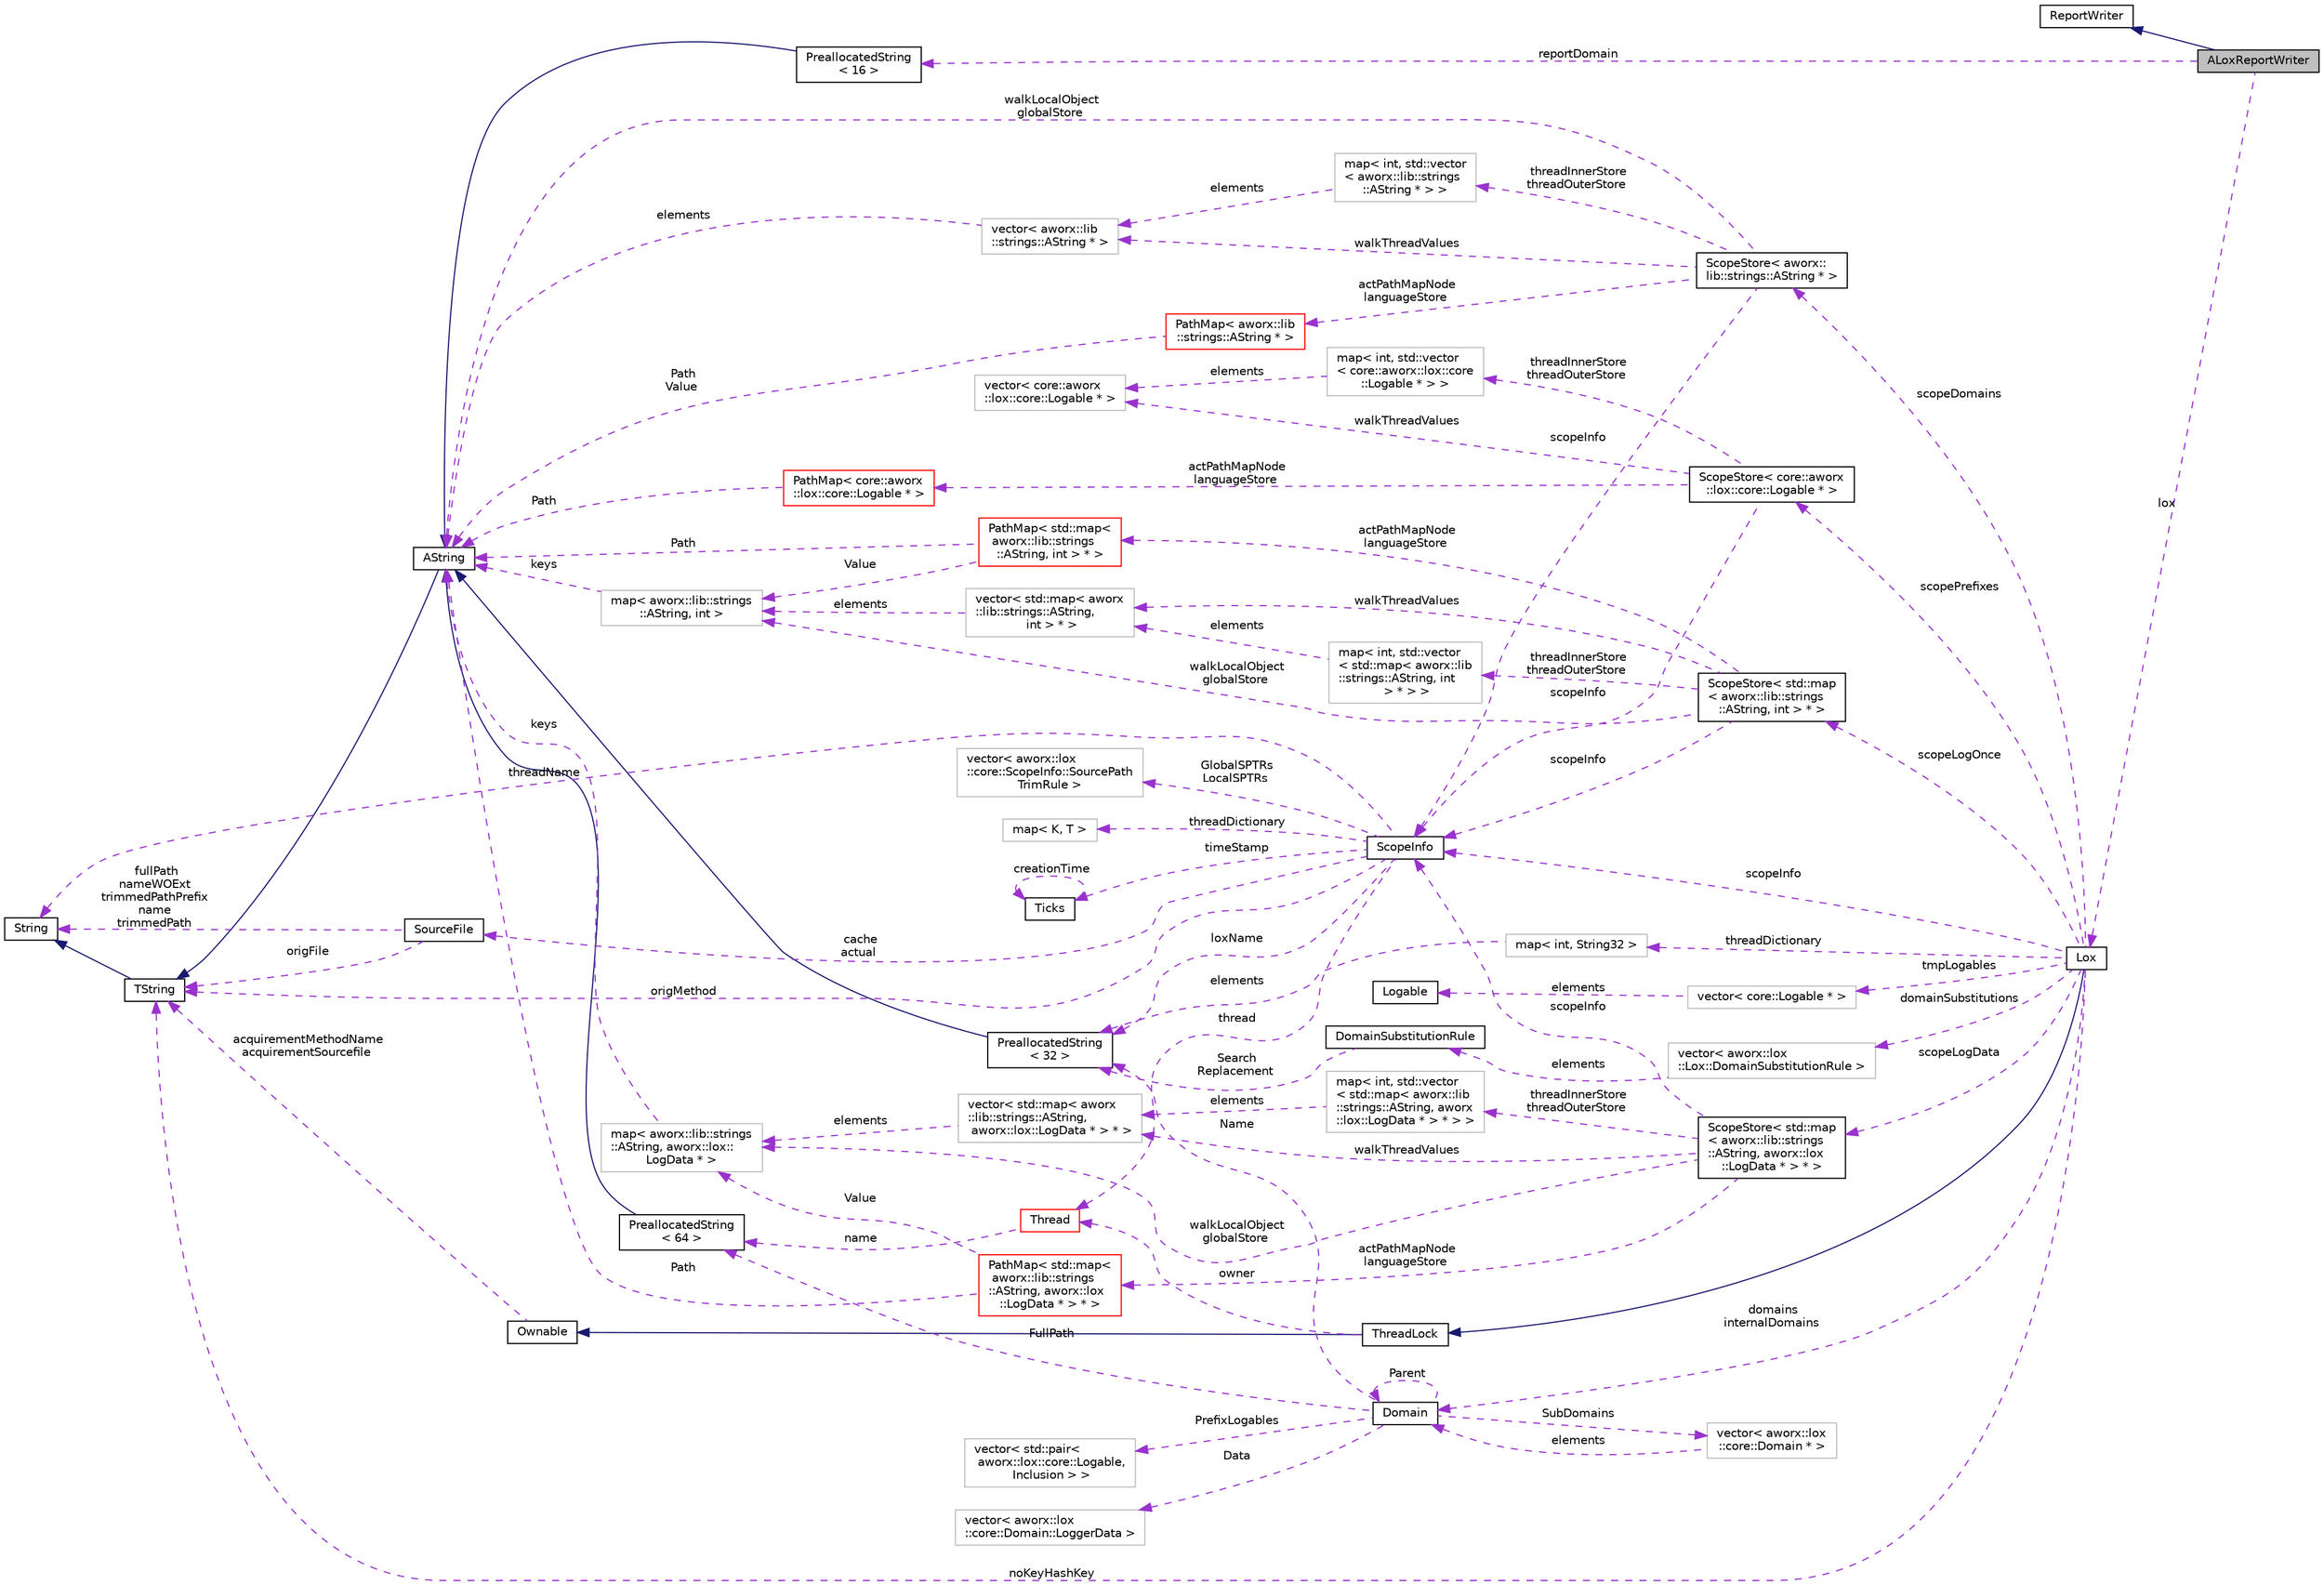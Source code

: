 digraph "ALoxReportWriter"
{
  edge [fontname="Helvetica",fontsize="10",labelfontname="Helvetica",labelfontsize="10"];
  node [fontname="Helvetica",fontsize="10",shape=record];
  rankdir="LR";
  Node1 [label="ALoxReportWriter",height=0.2,width=0.4,color="black", fillcolor="grey75", style="filled", fontcolor="black"];
  Node2 -> Node1 [dir="back",color="midnightblue",fontsize="10",style="solid",fontname="Helvetica"];
  Node2 [label="ReportWriter",height=0.2,width=0.4,color="black", fillcolor="white", style="filled",URL="$classaworx_1_1lib_1_1ReportWriter.html"];
  Node3 -> Node1 [dir="back",color="darkorchid3",fontsize="10",style="dashed",label=" reportDomain" ,fontname="Helvetica"];
  Node3 [label="PreallocatedString\l\< 16 \>",height=0.2,width=0.4,color="black", fillcolor="white", style="filled",URL="$classaworx_1_1lib_1_1strings_1_1PreallocatedString.html"];
  Node4 -> Node3 [dir="back",color="midnightblue",fontsize="10",style="solid",fontname="Helvetica"];
  Node4 [label="AString",height=0.2,width=0.4,color="black", fillcolor="white", style="filled",URL="$classaworx_1_1lib_1_1strings_1_1AString.html"];
  Node5 -> Node4 [dir="back",color="midnightblue",fontsize="10",style="solid",fontname="Helvetica"];
  Node5 [label="TString",height=0.2,width=0.4,color="black", fillcolor="white", style="filled",URL="$classaworx_1_1lib_1_1strings_1_1TString.html"];
  Node6 -> Node5 [dir="back",color="midnightblue",fontsize="10",style="solid",fontname="Helvetica"];
  Node6 [label="String",height=0.2,width=0.4,color="black", fillcolor="white", style="filled",URL="$classaworx_1_1lib_1_1strings_1_1String.html"];
  Node7 -> Node1 [dir="back",color="darkorchid3",fontsize="10",style="dashed",label=" lox" ,fontname="Helvetica"];
  Node7 [label="Lox",height=0.2,width=0.4,color="black", fillcolor="white", style="filled",URL="$classaworx_1_1lox_1_1Lox.html"];
  Node8 -> Node7 [dir="back",color="midnightblue",fontsize="10",style="solid",fontname="Helvetica"];
  Node8 [label="ThreadLock",height=0.2,width=0.4,color="black", fillcolor="white", style="filled",URL="$classaworx_1_1lib_1_1threads_1_1ThreadLock.html"];
  Node9 -> Node8 [dir="back",color="midnightblue",fontsize="10",style="solid",fontname="Helvetica"];
  Node9 [label="Ownable",height=0.2,width=0.4,color="black", fillcolor="white", style="filled",URL="$classaworx_1_1lib_1_1Ownable.html"];
  Node5 -> Node9 [dir="back",color="darkorchid3",fontsize="10",style="dashed",label=" acquirementMethodName\nacquirementSourcefile" ,fontname="Helvetica"];
  Node10 -> Node8 [dir="back",color="darkorchid3",fontsize="10",style="dashed",label=" owner" ,fontname="Helvetica"];
  Node10 [label="Thread",height=0.2,width=0.4,color="red", fillcolor="white", style="filled",URL="$classaworx_1_1lib_1_1threads_1_1Thread.html"];
  Node11 -> Node10 [dir="back",color="darkorchid3",fontsize="10",style="dashed",label=" name" ,fontname="Helvetica"];
  Node11 [label="PreallocatedString\l\< 64 \>",height=0.2,width=0.4,color="black", fillcolor="white", style="filled",URL="$classaworx_1_1lib_1_1strings_1_1PreallocatedString.html"];
  Node4 -> Node11 [dir="back",color="midnightblue",fontsize="10",style="solid",fontname="Helvetica"];
  Node5 -> Node7 [dir="back",color="darkorchid3",fontsize="10",style="dashed",label=" noKeyHashKey" ,fontname="Helvetica"];
  Node12 -> Node7 [dir="back",color="darkorchid3",fontsize="10",style="dashed",label=" scopeInfo" ,fontname="Helvetica"];
  Node12 [label="ScopeInfo",height=0.2,width=0.4,color="black", fillcolor="white", style="filled",URL="$classaworx_1_1lox_1_1core_1_1ScopeInfo.html"];
  Node13 -> Node12 [dir="back",color="darkorchid3",fontsize="10",style="dashed",label=" threadDictionary" ,fontname="Helvetica"];
  Node13 [label="map\< K, T \>",height=0.2,width=0.4,color="grey75", fillcolor="white", style="filled",tooltip="STL class. "];
  Node6 -> Node12 [dir="back",color="darkorchid3",fontsize="10",style="dashed",label=" threadName" ,fontname="Helvetica"];
  Node5 -> Node12 [dir="back",color="darkorchid3",fontsize="10",style="dashed",label=" origMethod" ,fontname="Helvetica"];
  Node14 -> Node12 [dir="back",color="darkorchid3",fontsize="10",style="dashed",label=" cache\nactual" ,fontname="Helvetica"];
  Node14 [label="SourceFile",height=0.2,width=0.4,color="black", fillcolor="white", style="filled",URL="$structaworx_1_1lox_1_1core_1_1ScopeInfo_1_1SourceFile.html"];
  Node6 -> Node14 [dir="back",color="darkorchid3",fontsize="10",style="dashed",label=" fullPath\nnameWOExt\ntrimmedPathPrefix\nname\ntrimmedPath" ,fontname="Helvetica"];
  Node5 -> Node14 [dir="back",color="darkorchid3",fontsize="10",style="dashed",label=" origFile" ,fontname="Helvetica"];
  Node15 -> Node12 [dir="back",color="darkorchid3",fontsize="10",style="dashed",label=" timeStamp" ,fontname="Helvetica"];
  Node15 [label="Ticks",height=0.2,width=0.4,color="black", fillcolor="white", style="filled",URL="$classaworx_1_1lib_1_1time_1_1Ticks.html"];
  Node15 -> Node15 [dir="back",color="darkorchid3",fontsize="10",style="dashed",label=" creationTime" ,fontname="Helvetica"];
  Node16 -> Node12 [dir="back",color="darkorchid3",fontsize="10",style="dashed",label=" GlobalSPTRs\nLocalSPTRs" ,fontname="Helvetica"];
  Node16 [label="vector\< aworx::lox\l::core::ScopeInfo::SourcePath\lTrimRule \>",height=0.2,width=0.4,color="grey75", fillcolor="white", style="filled"];
  Node17 -> Node12 [dir="back",color="darkorchid3",fontsize="10",style="dashed",label=" loxName" ,fontname="Helvetica"];
  Node17 [label="PreallocatedString\l\< 32 \>",height=0.2,width=0.4,color="black", fillcolor="white", style="filled",URL="$classaworx_1_1lib_1_1strings_1_1PreallocatedString.html"];
  Node4 -> Node17 [dir="back",color="midnightblue",fontsize="10",style="solid",fontname="Helvetica"];
  Node10 -> Node12 [dir="back",color="darkorchid3",fontsize="10",style="dashed",label=" thread" ,fontname="Helvetica"];
  Node18 -> Node7 [dir="back",color="darkorchid3",fontsize="10",style="dashed",label=" scopeLogData" ,fontname="Helvetica"];
  Node18 [label="ScopeStore\< std::map\l\< aworx::lib::strings\l::AString, aworx::lox\l::LogData * \> * \>",height=0.2,width=0.4,color="black", fillcolor="white", style="filled",URL="$classaworx_1_1lox_1_1core_1_1ScopeStore.html"];
  Node12 -> Node18 [dir="back",color="darkorchid3",fontsize="10",style="dashed",label=" scopeInfo" ,fontname="Helvetica"];
  Node19 -> Node18 [dir="back",color="darkorchid3",fontsize="10",style="dashed",label=" threadInnerStore\nthreadOuterStore" ,fontname="Helvetica"];
  Node19 [label="map\< int, std::vector\l\< std::map\< aworx::lib\l::strings::AString, aworx\l::lox::LogData * \> * \> \>",height=0.2,width=0.4,color="grey75", fillcolor="white", style="filled"];
  Node20 -> Node19 [dir="back",color="darkorchid3",fontsize="10",style="dashed",label=" elements" ,fontname="Helvetica"];
  Node20 [label="vector\< std::map\< aworx\l::lib::strings::AString,\l aworx::lox::LogData * \> * \>",height=0.2,width=0.4,color="grey75", fillcolor="white", style="filled"];
  Node21 -> Node20 [dir="back",color="darkorchid3",fontsize="10",style="dashed",label=" elements" ,fontname="Helvetica"];
  Node21 [label="map\< aworx::lib::strings\l::AString, aworx::lox::\lLogData * \>",height=0.2,width=0.4,color="grey75", fillcolor="white", style="filled"];
  Node4 -> Node21 [dir="back",color="darkorchid3",fontsize="10",style="dashed",label=" keys" ,fontname="Helvetica"];
  Node21 -> Node18 [dir="back",color="darkorchid3",fontsize="10",style="dashed",label=" walkLocalObject\nglobalStore" ,fontname="Helvetica"];
  Node20 -> Node18 [dir="back",color="darkorchid3",fontsize="10",style="dashed",label=" walkThreadValues" ,fontname="Helvetica"];
  Node22 -> Node18 [dir="back",color="darkorchid3",fontsize="10",style="dashed",label=" actPathMapNode\nlanguageStore" ,fontname="Helvetica"];
  Node22 [label="PathMap\< std::map\<\l aworx::lib::strings\l::AString, aworx::lox\l::LogData * \> * \>",height=0.2,width=0.4,color="red", fillcolor="white", style="filled",URL="$classaworx_1_1lib_1_1containers_1_1PathMap.html"];
  Node21 -> Node22 [dir="back",color="darkorchid3",fontsize="10",style="dashed",label=" Value" ,fontname="Helvetica"];
  Node4 -> Node22 [dir="back",color="darkorchid3",fontsize="10",style="dashed",label=" Path" ,fontname="Helvetica"];
  Node23 -> Node7 [dir="back",color="darkorchid3",fontsize="10",style="dashed",label=" tmpLogables" ,fontname="Helvetica"];
  Node23 [label="vector\< core::Logable * \>",height=0.2,width=0.4,color="grey75", fillcolor="white", style="filled"];
  Node24 -> Node23 [dir="back",color="darkorchid3",fontsize="10",style="dashed",label=" elements" ,fontname="Helvetica"];
  Node24 [label="Logable",height=0.2,width=0.4,color="black", fillcolor="white", style="filled",URL="$structaworx_1_1lox_1_1core_1_1Logable.html"];
  Node25 -> Node7 [dir="back",color="darkorchid3",fontsize="10",style="dashed",label=" scopeDomains" ,fontname="Helvetica"];
  Node25 [label="ScopeStore\< aworx::\llib::strings::AString * \>",height=0.2,width=0.4,color="black", fillcolor="white", style="filled",URL="$classaworx_1_1lox_1_1core_1_1ScopeStore.html"];
  Node26 -> Node25 [dir="back",color="darkorchid3",fontsize="10",style="dashed",label=" actPathMapNode\nlanguageStore" ,fontname="Helvetica"];
  Node26 [label="PathMap\< aworx::lib\l::strings::AString * \>",height=0.2,width=0.4,color="red", fillcolor="white", style="filled",URL="$classaworx_1_1lib_1_1containers_1_1PathMap.html"];
  Node4 -> Node26 [dir="back",color="darkorchid3",fontsize="10",style="dashed",label=" Path\nValue" ,fontname="Helvetica"];
  Node12 -> Node25 [dir="back",color="darkorchid3",fontsize="10",style="dashed",label=" scopeInfo" ,fontname="Helvetica"];
  Node27 -> Node25 [dir="back",color="darkorchid3",fontsize="10",style="dashed",label=" walkThreadValues" ,fontname="Helvetica"];
  Node27 [label="vector\< aworx::lib\l::strings::AString * \>",height=0.2,width=0.4,color="grey75", fillcolor="white", style="filled"];
  Node4 -> Node27 [dir="back",color="darkorchid3",fontsize="10",style="dashed",label=" elements" ,fontname="Helvetica"];
  Node4 -> Node25 [dir="back",color="darkorchid3",fontsize="10",style="dashed",label=" walkLocalObject\nglobalStore" ,fontname="Helvetica"];
  Node28 -> Node25 [dir="back",color="darkorchid3",fontsize="10",style="dashed",label=" threadInnerStore\nthreadOuterStore" ,fontname="Helvetica"];
  Node28 [label="map\< int, std::vector\l\< aworx::lib::strings\l::AString * \> \>",height=0.2,width=0.4,color="grey75", fillcolor="white", style="filled"];
  Node27 -> Node28 [dir="back",color="darkorchid3",fontsize="10",style="dashed",label=" elements" ,fontname="Helvetica"];
  Node29 -> Node7 [dir="back",color="darkorchid3",fontsize="10",style="dashed",label=" threadDictionary" ,fontname="Helvetica"];
  Node29 [label="map\< int, String32 \>",height=0.2,width=0.4,color="grey75", fillcolor="white", style="filled"];
  Node17 -> Node29 [dir="back",color="darkorchid3",fontsize="10",style="dashed",label=" elements" ,fontname="Helvetica"];
  Node30 -> Node7 [dir="back",color="darkorchid3",fontsize="10",style="dashed",label=" domainSubstitutions" ,fontname="Helvetica"];
  Node30 [label="vector\< aworx::lox\l::Lox::DomainSubstitutionRule \>",height=0.2,width=0.4,color="grey75", fillcolor="white", style="filled"];
  Node31 -> Node30 [dir="back",color="darkorchid3",fontsize="10",style="dashed",label=" elements" ,fontname="Helvetica"];
  Node31 [label="DomainSubstitutionRule",height=0.2,width=0.4,color="black", fillcolor="white", style="filled",URL="$structaworx_1_1lox_1_1Lox_1_1DomainSubstitutionRule.html"];
  Node17 -> Node31 [dir="back",color="darkorchid3",fontsize="10",style="dashed",label=" Search\nReplacement" ,fontname="Helvetica"];
  Node32 -> Node7 [dir="back",color="darkorchid3",fontsize="10",style="dashed",label=" scopeLogOnce" ,fontname="Helvetica"];
  Node32 [label="ScopeStore\< std::map\l\< aworx::lib::strings\l::AString, int \> * \>",height=0.2,width=0.4,color="black", fillcolor="white", style="filled",URL="$classaworx_1_1lox_1_1core_1_1ScopeStore.html"];
  Node33 -> Node32 [dir="back",color="darkorchid3",fontsize="10",style="dashed",label=" threadInnerStore\nthreadOuterStore" ,fontname="Helvetica"];
  Node33 [label="map\< int, std::vector\l\< std::map\< aworx::lib\l::strings::AString, int\l \> * \> \>",height=0.2,width=0.4,color="grey75", fillcolor="white", style="filled"];
  Node34 -> Node33 [dir="back",color="darkorchid3",fontsize="10",style="dashed",label=" elements" ,fontname="Helvetica"];
  Node34 [label="vector\< std::map\< aworx\l::lib::strings::AString,\l int \> * \>",height=0.2,width=0.4,color="grey75", fillcolor="white", style="filled"];
  Node35 -> Node34 [dir="back",color="darkorchid3",fontsize="10",style="dashed",label=" elements" ,fontname="Helvetica"];
  Node35 [label="map\< aworx::lib::strings\l::AString, int \>",height=0.2,width=0.4,color="grey75", fillcolor="white", style="filled"];
  Node4 -> Node35 [dir="back",color="darkorchid3",fontsize="10",style="dashed",label=" keys" ,fontname="Helvetica"];
  Node12 -> Node32 [dir="back",color="darkorchid3",fontsize="10",style="dashed",label=" scopeInfo" ,fontname="Helvetica"];
  Node34 -> Node32 [dir="back",color="darkorchid3",fontsize="10",style="dashed",label=" walkThreadValues" ,fontname="Helvetica"];
  Node36 -> Node32 [dir="back",color="darkorchid3",fontsize="10",style="dashed",label=" actPathMapNode\nlanguageStore" ,fontname="Helvetica"];
  Node36 [label="PathMap\< std::map\<\l aworx::lib::strings\l::AString, int \> * \>",height=0.2,width=0.4,color="red", fillcolor="white", style="filled",URL="$classaworx_1_1lib_1_1containers_1_1PathMap.html"];
  Node4 -> Node36 [dir="back",color="darkorchid3",fontsize="10",style="dashed",label=" Path" ,fontname="Helvetica"];
  Node35 -> Node36 [dir="back",color="darkorchid3",fontsize="10",style="dashed",label=" Value" ,fontname="Helvetica"];
  Node35 -> Node32 [dir="back",color="darkorchid3",fontsize="10",style="dashed",label=" walkLocalObject\nglobalStore" ,fontname="Helvetica"];
  Node37 -> Node7 [dir="back",color="darkorchid3",fontsize="10",style="dashed",label=" scopePrefixes" ,fontname="Helvetica"];
  Node37 [label="ScopeStore\< core::aworx\l::lox::core::Logable * \>",height=0.2,width=0.4,color="black", fillcolor="white", style="filled",URL="$classaworx_1_1lox_1_1core_1_1ScopeStore.html"];
  Node12 -> Node37 [dir="back",color="darkorchid3",fontsize="10",style="dashed",label=" scopeInfo" ,fontname="Helvetica"];
  Node38 -> Node37 [dir="back",color="darkorchid3",fontsize="10",style="dashed",label=" actPathMapNode\nlanguageStore" ,fontname="Helvetica"];
  Node38 [label="PathMap\< core::aworx\l::lox::core::Logable * \>",height=0.2,width=0.4,color="red", fillcolor="white", style="filled",URL="$classaworx_1_1lib_1_1containers_1_1PathMap.html"];
  Node4 -> Node38 [dir="back",color="darkorchid3",fontsize="10",style="dashed",label=" Path" ,fontname="Helvetica"];
  Node39 -> Node37 [dir="back",color="darkorchid3",fontsize="10",style="dashed",label=" walkThreadValues" ,fontname="Helvetica"];
  Node39 [label="vector\< core::aworx\l::lox::core::Logable * \>",height=0.2,width=0.4,color="grey75", fillcolor="white", style="filled"];
  Node40 -> Node37 [dir="back",color="darkorchid3",fontsize="10",style="dashed",label=" threadInnerStore\nthreadOuterStore" ,fontname="Helvetica"];
  Node40 [label="map\< int, std::vector\l\< core::aworx::lox::core\l::Logable * \> \>",height=0.2,width=0.4,color="grey75", fillcolor="white", style="filled"];
  Node39 -> Node40 [dir="back",color="darkorchid3",fontsize="10",style="dashed",label=" elements" ,fontname="Helvetica"];
  Node41 -> Node7 [dir="back",color="darkorchid3",fontsize="10",style="dashed",label=" domains\ninternalDomains" ,fontname="Helvetica"];
  Node41 [label="Domain",height=0.2,width=0.4,color="black", fillcolor="white", style="filled",URL="$classaworx_1_1lox_1_1core_1_1Domain.html"];
  Node11 -> Node41 [dir="back",color="darkorchid3",fontsize="10",style="dashed",label=" FullPath" ,fontname="Helvetica"];
  Node42 -> Node41 [dir="back",color="darkorchid3",fontsize="10",style="dashed",label=" Data" ,fontname="Helvetica"];
  Node42 [label="vector\< aworx::lox\l::core::Domain::LoggerData \>",height=0.2,width=0.4,color="grey75", fillcolor="white", style="filled"];
  Node17 -> Node41 [dir="back",color="darkorchid3",fontsize="10",style="dashed",label=" Name" ,fontname="Helvetica"];
  Node43 -> Node41 [dir="back",color="darkorchid3",fontsize="10",style="dashed",label=" PrefixLogables" ,fontname="Helvetica"];
  Node43 [label="vector\< std::pair\<\l aworx::lox::core::Logable,\l Inclusion \> \>",height=0.2,width=0.4,color="grey75", fillcolor="white", style="filled"];
  Node44 -> Node41 [dir="back",color="darkorchid3",fontsize="10",style="dashed",label=" SubDomains" ,fontname="Helvetica"];
  Node44 [label="vector\< aworx::lox\l::core::Domain * \>",height=0.2,width=0.4,color="grey75", fillcolor="white", style="filled"];
  Node41 -> Node44 [dir="back",color="darkorchid3",fontsize="10",style="dashed",label=" elements" ,fontname="Helvetica"];
  Node41 -> Node41 [dir="back",color="darkorchid3",fontsize="10",style="dashed",label=" Parent" ,fontname="Helvetica"];
}
